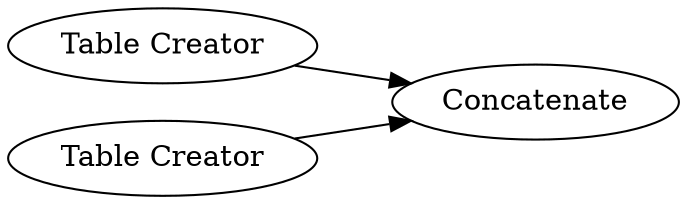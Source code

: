 digraph {
	1 [label="Table Creator"]
	2 [label="Table Creator"]
	3 [label=Concatenate]
	1 -> 3
	2 -> 3
	rankdir=LR
}

